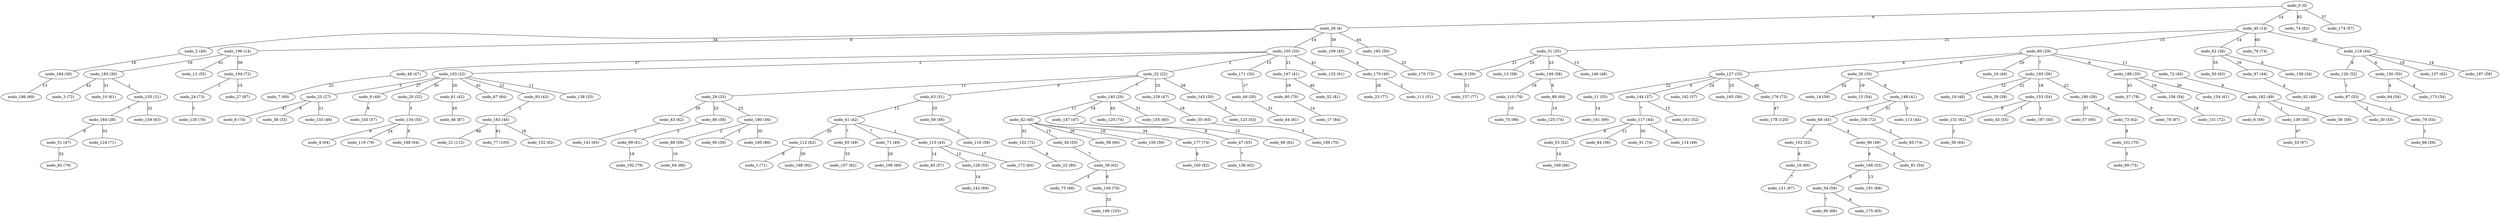graph gen_erdos_ren_200_dijkstra {
 "nodo_112 (62)" -- "nodo_1 (71)" [label=9 weight=9]
 "nodo_26 (6)" -- "nodo_2 (40)" [label=34 weight=34]
 "nodo_183 (30)" -- "nodo_3 (72)" [label=42 weight=42]
 "nodo_134 (55)" -- "nodo_4 (64)" [label=9 weight=9]
 "nodo_31 (35)" -- "nodo_5 (56)" [label=21 weight=21]
 "nodo_182 (49)" -- "nodo_6 (56)" [label=7 weight=7]
 "nodo_48 (47)" -- "nodo_7 (69)" [label=22 weight=22]
 "nodo_25 (27)" -- "nodo_8 (74)" [label=47 weight=47]
 "nodo_103 (22)" -- "nodo_9 (49)" [label=27 weight=27]
 "nodo_183 (30)" -- "nodo_10 (61)" [label=31 weight=31]
 "nodo_127 (33)" -- "nodo_11 (55)" [label=22 weight=22]
 "nodo_196 (14)" -- "nodo_12 (55)" [label=41 weight=41]
 "nodo_31 (35)" -- "nodo_13 (58)" [label=23 weight=23]
 "nodo_35 (35)" -- "nodo_14 (59)" [label=24 weight=24]
 "nodo_35 (35)" -- "nodo_15 (54)" [label=19 weight=19]
 "nodo_60 (29)" -- "nodo_16 (49)" [label=20 weight=20]
 "nodo_80 (70)" -- "nodo_17 (84)" [label=14 weight=14]
 "nodo_102 (52)" -- "nodo_18 (60)" [label=8 weight=8]
 "nodo_193 (36)" -- "nodo_19 (48)" [label=12 weight=12]
 "nodo_103 (22)" -- "nodo_20 (52)" [label=30 weight=30]
 "nodo_163 (44)" -- "nodo_21 (112)" [label=68 weight=68]
 "nodo_122 (72)" -- "nodo_22 (80)" [label=8 weight=8]
 "nodo_179 (49)" -- "nodo_23 (77)" [label=28 weight=28]
 "nodo_194 (72)" -- "nodo_24 (73)" [label=1 weight=1]
 "nodo_103 (22)" -- "nodo_25 (27)" [label=5 weight=5]
 "nodo_0 (0)" -- "nodo_26 (6)" [label=6 weight=6]
 "nodo_194 (72)" -- "nodo_27 (87)" [label=15 weight=15]
 "nodo_193 (36)" -- "nodo_28 (58)" [label=22 weight=22]
 "nodo_32 (22)" -- "nodo_29 (33)" [label=11 weight=11]
 "nodo_87 (53)" -- "nodo_30 (55)" [label=2 weight=2]
 "nodo_40 (14)" -- "nodo_31 (35)" [label=21 weight=21]
 "nodo_105 (20)" -- "nodo_32 (22)" [label=2 weight=2]
 "nodo_139 (50)" -- "nodo_33 (97)" [label=47 weight=47]
 "nodo_42 (40)" -- "nodo_34 (55)" [label=15 weight=15]
 "nodo_60 (29)" -- "nodo_35 (35)" [label=6 weight=6]
 "nodo_131 (62)" -- "nodo_36 (64)" [label=2 weight=2]
 "nodo_188 (35)" -- "nodo_37 (78)" [label=43 weight=43]
 "nodo_25 (27)" -- "nodo_38 (33)" [label=6 weight=6]
 "nodo_34 (55)" -- "nodo_39 (62)" [label=7 weight=7]
 "nodo_0 (0)" -- "nodo_40 (14)" [label=14 weight=14]
 "nodo_63 (31)" -- "nodo_41 (42)" [label=11 weight=11]
 "nodo_140 (29)" -- "nodo_42 (40)" [label=11 weight=11]
 "nodo_29 (33)" -- "nodo_43 (62)" [label=29 weight=29]
 "nodo_49 (50)" -- "nodo_44 (81)" [label=31 weight=31]
 "nodo_153 (54)" -- "nodo_45 (55)" [label=1 weight=1]
 "nodo_61 (42)" -- "nodo_46 (87)" [label=45 weight=45]
 "nodo_147 (47)" -- "nodo_47 (55)" [label=8 weight=8]
 "nodo_105 (20)" -- "nodo_48 (47)" [label=27 weight=27]
 "nodo_171 (33)" -- "nodo_49 (50)" [label=17 weight=17]
 "nodo_62 (28)" -- "nodo_50 (63)" [label=35 weight=35]
 "nodo_164 (38)" -- "nodo_51 (47)" [label=9 weight=9]
 "nodo_167 (41)" -- "nodo_52 (81)" [label=40 weight=40]
 "nodo_117 (44)" -- "nodo_53 (52)" [label=8 weight=8]
 "nodo_166 (55)" -- "nodo_54 (59)" [label=4 weight=4]
 "nodo_129 (47)" -- "nodo_55 (65)" [label=18 weight=18]
 "nodo_182 (49)" -- "nodo_56 (59)" [label=10 weight=10]
 "nodo_190 (58)" -- "nodo_57 (95)" [label=37 weight=37]
 "nodo_42 (40)" -- "nodo_58 (66)" [label=26 weight=26]
 "nodo_63 (31)" -- "nodo_59 (56)" [label=25 weight=25]
 "nodo_40 (14)" -- "nodo_60 (29)" [label=15 weight=15]
 "nodo_103 (22)" -- "nodo_61 (42)" [label=20 weight=20]
 "nodo_40 (14)" -- "nodo_62 (28)" [label=14 weight=14]
 "nodo_32 (22)" -- "nodo_63 (31)" [label=9 weight=9]
 "nodo_88 (58)" -- "nodo_64 (68)" [label=10 weight=10]
 "nodo_41 (42)" -- "nodo_65 (49)" [label=7 weight=7]
 "nodo_79 (54)" -- "nodo_66 (56)" [label=2 weight=2]
 "nodo_103 (22)" -- "nodo_67 (64)" [label=42 weight=42]
 "nodo_148 (41)" -- "nodo_68 (45)" [label=4 weight=4]
 "nodo_101 (70)" -- "nodo_69 (75)" [label=5 weight=5]
 "nodo_110 (76)" -- "nodo_70 (86)" [label=10 weight=10]
 "nodo_41 (42)" -- "nodo_71 (49)" [label=7 weight=7]
 "nodo_60 (29)" -- "nodo_72 (40)" [label=11 weight=11]
 "nodo_190 (58)" -- "nodo_73 (62)" [label=4 weight=4]
 "nodo_0 (0)" -- "nodo_74 (82)" [label=82 weight=82]
 "nodo_39 (62)" -- "nodo_75 (66)" [label=4 weight=4]
 "nodo_40 (14)" -- "nodo_76 (74)" [label=60 weight=60]
 "nodo_163 (44)" -- "nodo_77 (105)" [label=61 weight=61]
 "nodo_37 (78)" -- "nodo_78 (87)" [label=9 weight=9]
 "nodo_87 (53)" -- "nodo_79 (54)" [label=1 weight=1]
 "nodo_167 (41)" -- "nodo_80 (70)" [label=29 weight=29]
 "nodo_96 (49)" -- "nodo_81 (54)" [label=5 weight=5]
 "nodo_51 (47)" -- "nodo_82 (79)" [label=32 weight=32]
 "nodo_115 (43)" -- "nodo_83 (57)" [label=14 weight=14]
 "nodo_117 (44)" -- "nodo_84 (56)" [label=12 weight=12]
 "nodo_108 (72)" -- "nodo_85 (74)" [label=2 weight=2]
 "nodo_29 (33)" -- "nodo_86 (58)" [label=25 weight=25]
 "nodo_126 (52)" -- "nodo_87 (53)" [label=1 weight=1]
 "nodo_180 (56)" -- "nodo_88 (58)" [label=2 weight=2]
 "nodo_149 (58)" -- "nodo_89 (64)" [label=6 weight=6]
 "nodo_180 (56)" -- "nodo_90 (58)" [label=2 weight=2]
 "nodo_117 (44)" -- "nodo_91 (74)" [label=30 weight=30]
 "nodo_97 (44)" -- "nodo_92 (48)" [label=4 weight=4]
 "nodo_103 (22)" -- "nodo_93 (43)" [label=21 weight=21]
 "nodo_150 (50)" -- "nodo_94 (54)" [label=4 weight=4]
 "nodo_54 (59)" -- "nodo_95 (66)" [label=7 weight=7]
 "nodo_68 (45)" -- "nodo_96 (49)" [label=4 weight=4]
 "nodo_62 (28)" -- "nodo_97 (44)" [label=16 weight=16]
 "nodo_147 (47)" -- "nodo_98 (62)" [label=15 weight=15]
 "nodo_86 (58)" -- "nodo_99 (61)" [label=3 weight=3]
 "nodo_42 (40)" -- "nodo_100 (56)" [label=16 weight=16]
 "nodo_73 (62)" -- "nodo_101 (70)" [label=8 weight=8]
 "nodo_68 (45)" -- "nodo_102 (52)" [label=7 weight=7]
 "nodo_105 (20)" -- "nodo_103 (22)" [label=2 weight=2]
 "nodo_39 (62)" -- "nodo_104 (70)" [label=8 weight=8]
 "nodo_26 (6)" -- "nodo_105 (20)" [label=14 weight=14]
 "nodo_71 (49)" -- "nodo_106 (69)" [label=20 weight=20]
 "nodo_65 (49)" -- "nodo_107 (82)" [label=33 weight=33]
 "nodo_148 (41)" -- "nodo_108 (72)" [label=31 weight=31]
 "nodo_26 (6)" -- "nodo_109 (45)" [label=39 weight=39]
 "nodo_149 (58)" -- "nodo_110 (76)" [label=18 weight=18]
 "nodo_179 (49)" -- "nodo_111 (51)" [label=2 weight=2]
 "nodo_41 (42)" -- "nodo_112 (62)" [label=20 weight=20]
 "nodo_148 (41)" -- "nodo_113 (44)" [label=3 weight=3]
 "nodo_117 (44)" -- "nodo_114 (49)" [label=5 weight=5]
 "nodo_41 (42)" -- "nodo_115 (43)" [label=1 weight=1]
 "nodo_59 (56)" -- "nodo_116 (58)" [label=2 weight=2]
 "nodo_144 (37)" -- "nodo_117 (44)" [label=7 weight=7]
 "nodo_40 (14)" -- "nodo_118 (44)" [label=30 weight=30]
 "nodo_134 (55)" -- "nodo_119 (79)" [label=24 weight=24]
 "nodo_140 (29)" -- "nodo_120 (74)" [label=45 weight=45]
 "nodo_18 (60)" -- "nodo_121 (67)" [label=7 weight=7]
 "nodo_42 (40)" -- "nodo_122 (72)" [label=32 weight=32]
 "nodo_143 (50)" -- "nodo_123 (53)" [label=3 weight=3]
 "nodo_164 (38)" -- "nodo_124 (71)" [label=33 weight=33]
 "nodo_89 (64)" -- "nodo_125 (74)" [label=10 weight=10]
 "nodo_118 (44)" -- "nodo_126 (52)" [label=8 weight=8]
 "nodo_60 (29)" -- "nodo_127 (33)" [label=4 weight=4]
 "nodo_115 (43)" -- "nodo_128 (55)" [label=12 weight=12]
 "nodo_32 (22)" -- "nodo_129 (47)" [label=25 weight=25]
 "nodo_24 (73)" -- "nodo_130 (76)" [label=3 weight=3]
 "nodo_153 (54)" -- "nodo_131 (62)" [label=8 weight=8]
 "nodo_105 (20)" -- "nodo_132 (61)" [label=41 weight=41]
 "nodo_25 (27)" -- "nodo_133 (48)" [label=21 weight=21]
 "nodo_20 (52)" -- "nodo_134 (55)" [label=3 weight=3]
 "nodo_183 (30)" -- "nodo_135 (31)" [label=1 weight=1]
 "nodo_47 (55)" -- "nodo_136 (62)" [label=7 weight=7]
 "nodo_118 (44)" -- "nodo_137 (62)" [label=18 weight=18]
 "nodo_103 (22)" -- "nodo_138 (33)" [label=11 weight=11]
 "nodo_182 (49)" -- "nodo_139 (50)" [label=1 weight=1]
 "nodo_32 (22)" -- "nodo_140 (29)" [label=7 weight=7]
 "nodo_43 (62)" -- "nodo_141 (65)" [label=3 weight=3]
 "nodo_128 (55)" -- "nodo_142 (69)" [label=14 weight=14]
 "nodo_32 (22)" -- "nodo_143 (50)" [label=28 weight=28]
 "nodo_127 (33)" -- "nodo_144 (37)" [label=4 weight=4]
 "nodo_9 (49)" -- "nodo_145 (57)" [label=8 weight=8]
 "nodo_31 (35)" -- "nodo_146 (48)" [label=13 weight=13]
 "nodo_140 (29)" -- "nodo_147 (47)" [label=18 weight=18]
 "nodo_35 (35)" -- "nodo_148 (41)" [label=6 weight=6]
 "nodo_31 (35)" -- "nodo_149 (58)" [label=23 weight=23]
 "nodo_118 (44)" -- "nodo_150 (50)" [label=6 weight=6]
 "nodo_156 (54)" -- "nodo_151 (72)" [label=18 weight=18]
 "nodo_163 (44)" -- "nodo_152 (62)" [label=18 weight=18]
 "nodo_193 (36)" -- "nodo_153 (54)" [label=18 weight=18]
 "nodo_188 (35)" -- "nodo_154 (61)" [label=26 weight=26]
 "nodo_140 (29)" -- "nodo_155 (60)" [label=31 weight=31]
 "nodo_188 (35)" -- "nodo_156 (54)" [label=19 weight=19]
 "nodo_5 (56)" -- "nodo_157 (77)" [label=21 weight=21]
 "nodo_62 (28)" -- "nodo_158 (34)" [label=6 weight=6]
 "nodo_135 (31)" -- "nodo_159 (63)" [label=32 weight=32]
 "nodo_177 (74)" -- "nodo_160 (82)" [label=8 weight=8]
 "nodo_11 (55)" -- "nodo_161 (69)" [label=14 weight=14]
 "nodo_127 (33)" -- "nodo_162 (57)" [label=24 weight=24]
 "nodo_93 (43)" -- "nodo_163 (44)" [label=1 weight=1]
 "nodo_135 (31)" -- "nodo_164 (38)" [label=7 weight=7]
 "nodo_127 (33)" -- "nodo_165 (56)" [label=23 weight=23]
 "nodo_96 (49)" -- "nodo_166 (55)" [label=6 weight=6]
 "nodo_105 (20)" -- "nodo_167 (41)" [label=21 weight=21]
 "nodo_134 (55)" -- "nodo_168 (64)" [label=9 weight=9]
 "nodo_53 (52)" -- "nodo_169 (66)" [label=14 weight=14]
 "nodo_185 (50)" -- "nodo_170 (73)" [label=23 weight=23]
 "nodo_105 (20)" -- "nodo_171 (33)" [label=13 weight=13]
 "nodo_115 (43)" -- "nodo_172 (60)" [label=17 weight=17]
 "nodo_150 (50)" -- "nodo_173 (54)" [label=4 weight=4]
 "nodo_0 (0)" -- "nodo_174 (57)" [label=57 weight=57]
 "nodo_54 (59)" -- "nodo_175 (65)" [label=6 weight=6]
 "nodo_127 (33)" -- "nodo_176 (73)" [label=40 weight=40]
 "nodo_42 (40)" -- "nodo_177 (74)" [label=34 weight=34]
 "nodo_176 (73)" -- "nodo_178 (120)" [label=47 weight=47]
 "nodo_109 (45)" -- "nodo_179 (49)" [label=4 weight=4]
 "nodo_29 (33)" -- "nodo_180 (56)" [label=23 weight=23]
 "nodo_144 (37)" -- "nodo_181 (52)" [label=15 weight=15]
 "nodo_72 (40)" -- "nodo_182 (49)" [label=9 weight=9]
 "nodo_196 (14)" -- "nodo_183 (30)" [label=16 weight=16]
 "nodo_2 (40)" -- "nodo_184 (56)" [label=16 weight=16]
 "nodo_26 (6)" -- "nodo_185 (50)" [label=44 weight=44]
 "nodo_184 (56)" -- "nodo_186 (69)" [label=13 weight=13]
 "nodo_118 (44)" -- "nodo_187 (58)" [label=14 weight=14]
 "nodo_60 (29)" -- "nodo_188 (35)" [label=6 weight=6]
 "nodo_55 (65)" -- "nodo_189 (70)" [label=5 weight=5]
 "nodo_193 (36)" -- "nodo_190 (58)" [label=22 weight=22]
 "nodo_166 (55)" -- "nodo_191 (68)" [label=13 weight=13]
 "nodo_99 (61)" -- "nodo_192 (79)" [label=18 weight=18]
 "nodo_60 (29)" -- "nodo_193 (36)" [label=7 weight=7]
 "nodo_196 (14)" -- "nodo_194 (72)" [label=58 weight=58]
 "nodo_180 (56)" -- "nodo_195 (86)" [label=30 weight=30]
 "nodo_26 (6)" -- "nodo_196 (14)" [label=8 weight=8]
 "nodo_153 (54)" -- "nodo_197 (55)" [label=1 weight=1]
 "nodo_112 (62)" -- "nodo_198 (92)" [label=30 weight=30]
 "nodo_104 (70)" -- "nodo_199 (103)" [label=33 weight=33]
}